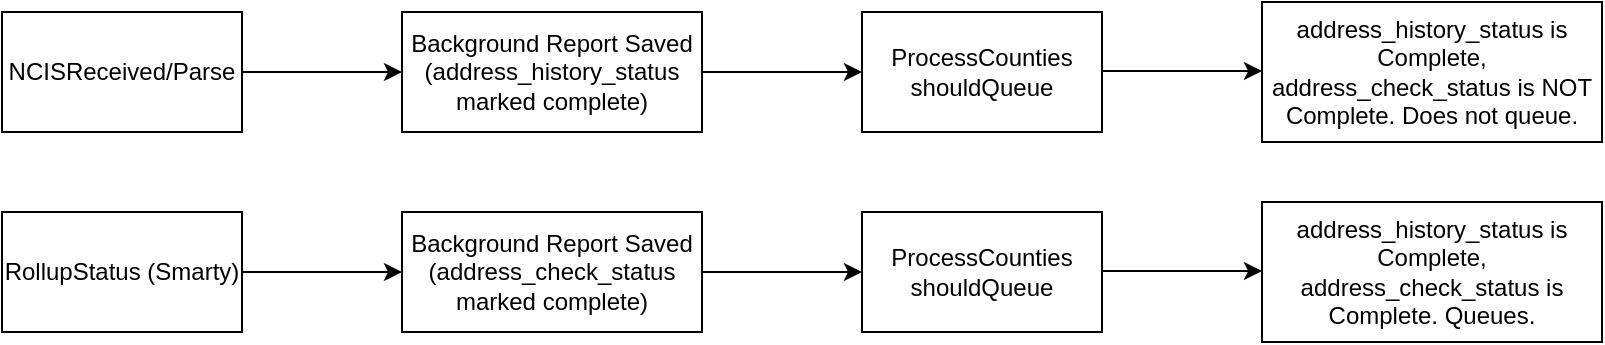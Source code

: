 <mxfile version="21.3.6" type="github">
  <diagram name="Page-1" id="Y_hvATmXojaEpZHWKoQv">
    <mxGraphModel dx="2924" dy="1116" grid="1" gridSize="10" guides="1" tooltips="1" connect="1" arrows="1" fold="1" page="1" pageScale="1" pageWidth="850" pageHeight="1100" math="0" shadow="0">
      <root>
        <mxCell id="0" />
        <mxCell id="1" parent="0" />
        <mxCell id="klUS9usgT8H12t2yNgIc-1" value="NCISReceived/Parse" style="rounded=0;whiteSpace=wrap;html=1;" vertex="1" parent="1">
          <mxGeometry x="-250" y="70" width="120" height="60" as="geometry" />
        </mxCell>
        <mxCell id="klUS9usgT8H12t2yNgIc-2" value="RollupStatus (Smarty)" style="rounded=0;whiteSpace=wrap;html=1;" vertex="1" parent="1">
          <mxGeometry x="-250" y="170" width="120" height="60" as="geometry" />
        </mxCell>
        <mxCell id="klUS9usgT8H12t2yNgIc-3" value="" style="endArrow=classic;html=1;rounded=0;" edge="1" parent="1" target="klUS9usgT8H12t2yNgIc-4">
          <mxGeometry width="50" height="50" relative="1" as="geometry">
            <mxPoint x="-130" y="100" as="sourcePoint" />
            <mxPoint x="-50" y="100" as="targetPoint" />
          </mxGeometry>
        </mxCell>
        <mxCell id="klUS9usgT8H12t2yNgIc-4" value="Background Report Saved (address_history_status marked complete)" style="rounded=0;whiteSpace=wrap;html=1;" vertex="1" parent="1">
          <mxGeometry x="-50" y="70" width="150" height="60" as="geometry" />
        </mxCell>
        <mxCell id="klUS9usgT8H12t2yNgIc-5" value="" style="endArrow=classic;html=1;rounded=0;" edge="1" parent="1" target="klUS9usgT8H12t2yNgIc-6">
          <mxGeometry width="50" height="50" relative="1" as="geometry">
            <mxPoint x="-130" y="200" as="sourcePoint" />
            <mxPoint x="-50" y="200" as="targetPoint" />
          </mxGeometry>
        </mxCell>
        <mxCell id="klUS9usgT8H12t2yNgIc-6" value="Background Report Saved (address_check_status marked complete)" style="rounded=0;whiteSpace=wrap;html=1;" vertex="1" parent="1">
          <mxGeometry x="-50" y="170" width="150" height="60" as="geometry" />
        </mxCell>
        <mxCell id="klUS9usgT8H12t2yNgIc-7" value="" style="endArrow=classic;html=1;rounded=0;" edge="1" parent="1" target="klUS9usgT8H12t2yNgIc-8">
          <mxGeometry width="50" height="50" relative="1" as="geometry">
            <mxPoint x="100" y="100" as="sourcePoint" />
            <mxPoint x="190" y="100" as="targetPoint" />
          </mxGeometry>
        </mxCell>
        <mxCell id="klUS9usgT8H12t2yNgIc-8" value="ProcessCounties shouldQueue" style="rounded=0;whiteSpace=wrap;html=1;" vertex="1" parent="1">
          <mxGeometry x="180" y="70" width="120" height="60" as="geometry" />
        </mxCell>
        <mxCell id="klUS9usgT8H12t2yNgIc-10" value="address_history_status is Complete, address_check_status is NOT Complete. Does not queue." style="rounded=0;whiteSpace=wrap;html=1;" vertex="1" parent="1">
          <mxGeometry x="380" y="65" width="170" height="70" as="geometry" />
        </mxCell>
        <mxCell id="klUS9usgT8H12t2yNgIc-11" value="" style="endArrow=classic;html=1;rounded=0;" edge="1" parent="1">
          <mxGeometry width="50" height="50" relative="1" as="geometry">
            <mxPoint x="300" y="99.5" as="sourcePoint" />
            <mxPoint x="380" y="99.5" as="targetPoint" />
          </mxGeometry>
        </mxCell>
        <mxCell id="klUS9usgT8H12t2yNgIc-12" value="" style="endArrow=classic;html=1;rounded=0;" edge="1" parent="1" target="klUS9usgT8H12t2yNgIc-13">
          <mxGeometry width="50" height="50" relative="1" as="geometry">
            <mxPoint x="100" y="200" as="sourcePoint" />
            <mxPoint x="190" y="200" as="targetPoint" />
          </mxGeometry>
        </mxCell>
        <mxCell id="klUS9usgT8H12t2yNgIc-13" value="ProcessCounties shouldQueue" style="rounded=0;whiteSpace=wrap;html=1;" vertex="1" parent="1">
          <mxGeometry x="180" y="170" width="120" height="60" as="geometry" />
        </mxCell>
        <mxCell id="klUS9usgT8H12t2yNgIc-14" value="address_history_status is Complete, address_check_status is Complete. Queues." style="rounded=0;whiteSpace=wrap;html=1;" vertex="1" parent="1">
          <mxGeometry x="380" y="165" width="170" height="70" as="geometry" />
        </mxCell>
        <mxCell id="klUS9usgT8H12t2yNgIc-15" value="" style="endArrow=classic;html=1;rounded=0;" edge="1" parent="1">
          <mxGeometry width="50" height="50" relative="1" as="geometry">
            <mxPoint x="300" y="199.5" as="sourcePoint" />
            <mxPoint x="380" y="199.5" as="targetPoint" />
          </mxGeometry>
        </mxCell>
      </root>
    </mxGraphModel>
  </diagram>
</mxfile>
